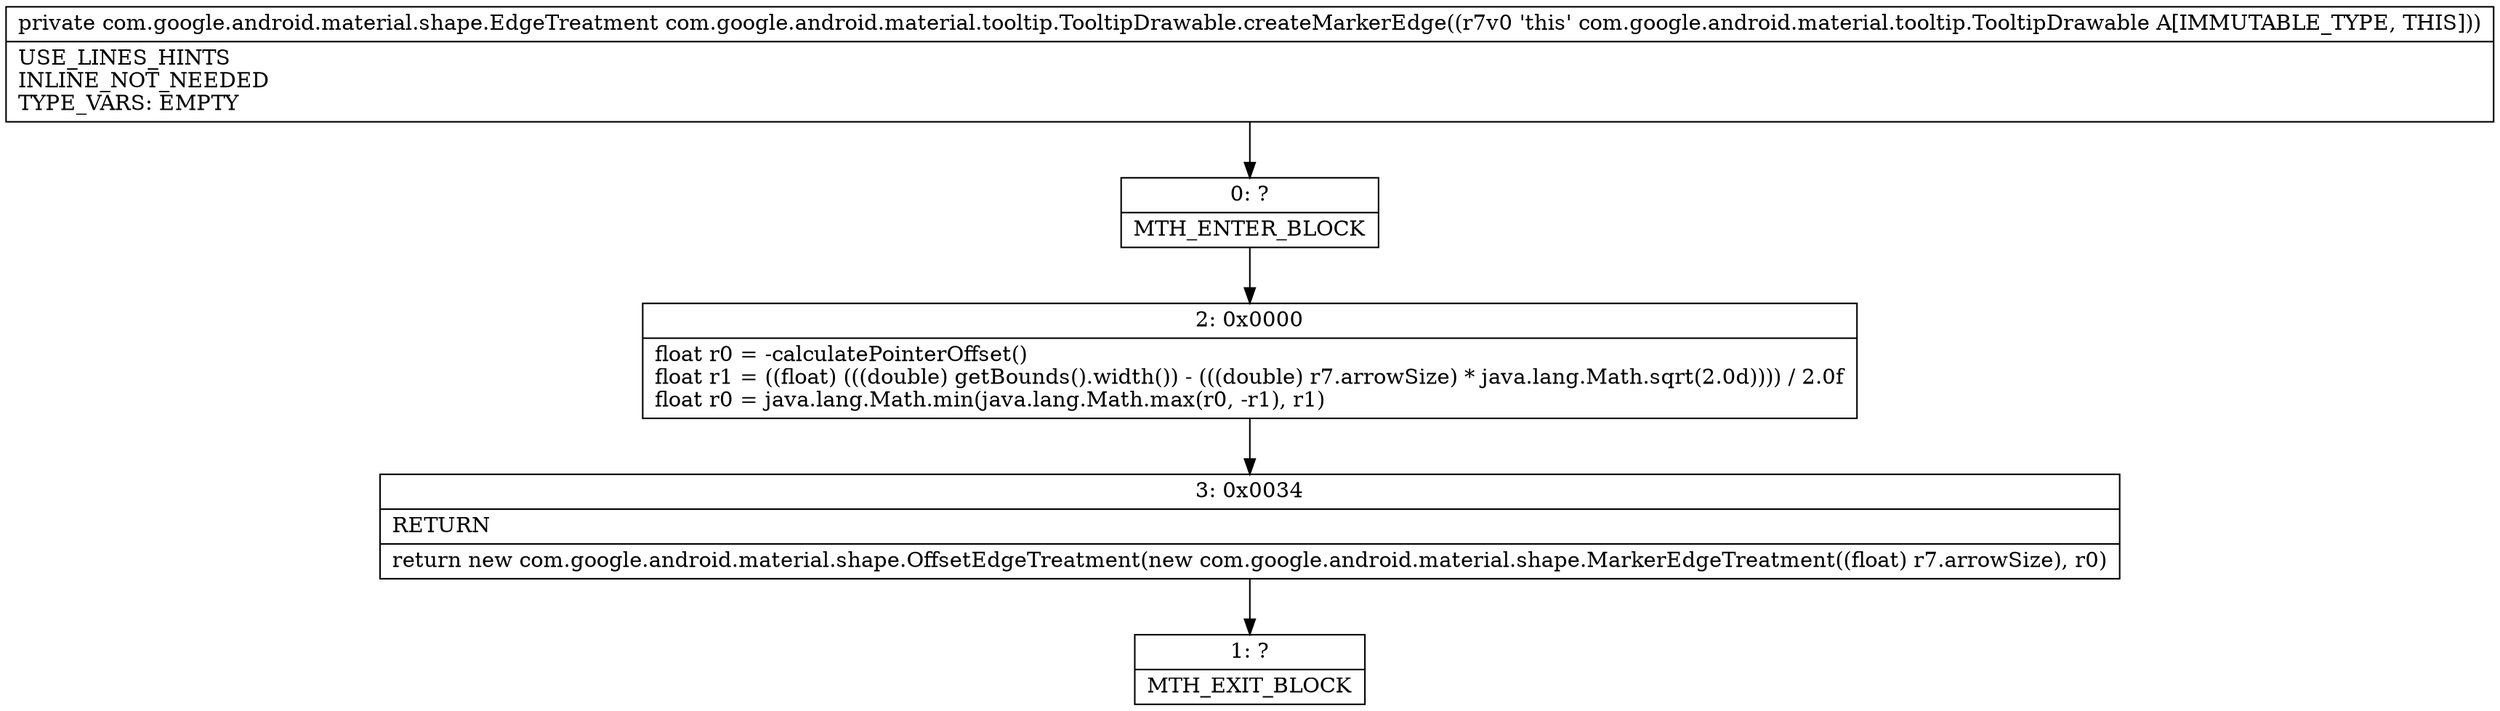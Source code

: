 digraph "CFG forcom.google.android.material.tooltip.TooltipDrawable.createMarkerEdge()Lcom\/google\/android\/material\/shape\/EdgeTreatment;" {
Node_0 [shape=record,label="{0\:\ ?|MTH_ENTER_BLOCK\l}"];
Node_2 [shape=record,label="{2\:\ 0x0000|float r0 = \-calculatePointerOffset()\lfloat r1 = ((float) (((double) getBounds().width()) \- (((double) r7.arrowSize) * java.lang.Math.sqrt(2.0d)))) \/ 2.0f\lfloat r0 = java.lang.Math.min(java.lang.Math.max(r0, \-r1), r1)\l}"];
Node_3 [shape=record,label="{3\:\ 0x0034|RETURN\l|return new com.google.android.material.shape.OffsetEdgeTreatment(new com.google.android.material.shape.MarkerEdgeTreatment((float) r7.arrowSize), r0)\l}"];
Node_1 [shape=record,label="{1\:\ ?|MTH_EXIT_BLOCK\l}"];
MethodNode[shape=record,label="{private com.google.android.material.shape.EdgeTreatment com.google.android.material.tooltip.TooltipDrawable.createMarkerEdge((r7v0 'this' com.google.android.material.tooltip.TooltipDrawable A[IMMUTABLE_TYPE, THIS]))  | USE_LINES_HINTS\lINLINE_NOT_NEEDED\lTYPE_VARS: EMPTY\l}"];
MethodNode -> Node_0;Node_0 -> Node_2;
Node_2 -> Node_3;
Node_3 -> Node_1;
}


